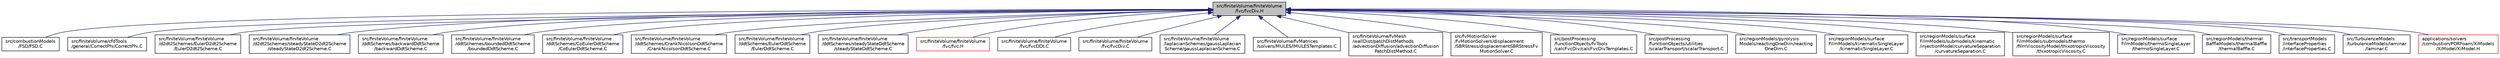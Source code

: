 digraph "src/finiteVolume/finiteVolume/fvc/fvcDiv.H"
{
  bgcolor="transparent";
  edge [fontname="Helvetica",fontsize="10",labelfontname="Helvetica",labelfontsize="10"];
  node [fontname="Helvetica",fontsize="10",shape=record];
  Node1 [label="src/finiteVolume/finiteVolume\l/fvc/fvcDiv.H",height=0.2,width=0.4,color="black", fillcolor="grey75", style="filled", fontcolor="black"];
  Node1 -> Node2 [dir="back",color="midnightblue",fontsize="10",style="solid",fontname="Helvetica"];
  Node2 [label="src/combustionModels\l/FSD/FSD.C",height=0.2,width=0.4,color="black",URL="$a04592.html"];
  Node1 -> Node3 [dir="back",color="midnightblue",fontsize="10",style="solid",fontname="Helvetica"];
  Node3 [label="src/finiteVolume/cfdTools\l/general/CorrectPhi/CorrectPhi.C",height=0.2,width=0.4,color="black",URL="$a05009.html"];
  Node1 -> Node4 [dir="back",color="midnightblue",fontsize="10",style="solid",fontname="Helvetica"];
  Node4 [label="src/finiteVolume/finiteVolume\l/d2dt2Schemes/EulerD2dt2Scheme\l/EulerD2dt2Scheme.C",height=0.2,width=0.4,color="black",URL="$a05571.html"];
  Node1 -> Node5 [dir="back",color="midnightblue",fontsize="10",style="solid",fontname="Helvetica"];
  Node5 [label="src/finiteVolume/finiteVolume\l/d2dt2Schemes/steadyStateD2dt2Scheme\l/steadyStateD2dt2Scheme.C",height=0.2,width=0.4,color="black",URL="$a05574.html"];
  Node1 -> Node6 [dir="back",color="midnightblue",fontsize="10",style="solid",fontname="Helvetica"];
  Node6 [label="src/finiteVolume/finiteVolume\l/ddtSchemes/backwardDdtScheme\l/backwardDdtScheme.C",height=0.2,width=0.4,color="black",URL="$a05577.html"];
  Node1 -> Node7 [dir="back",color="midnightblue",fontsize="10",style="solid",fontname="Helvetica"];
  Node7 [label="src/finiteVolume/finiteVolume\l/ddtSchemes/boundedDdtScheme\l/boundedDdtScheme.C",height=0.2,width=0.4,color="black",URL="$a05580.html"];
  Node1 -> Node8 [dir="back",color="midnightblue",fontsize="10",style="solid",fontname="Helvetica"];
  Node8 [label="src/finiteVolume/finiteVolume\l/ddtSchemes/CoEulerDdtScheme\l/CoEulerDdtScheme.C",height=0.2,width=0.4,color="black",URL="$a05583.html"];
  Node1 -> Node9 [dir="back",color="midnightblue",fontsize="10",style="solid",fontname="Helvetica"];
  Node9 [label="src/finiteVolume/finiteVolume\l/ddtSchemes/CrankNicolsonDdtScheme\l/CrankNicolsonDdtScheme.C",height=0.2,width=0.4,color="black",URL="$a05586.html"];
  Node1 -> Node10 [dir="back",color="midnightblue",fontsize="10",style="solid",fontname="Helvetica"];
  Node10 [label="src/finiteVolume/finiteVolume\l/ddtSchemes/EulerDdtScheme\l/EulerDdtScheme.C",height=0.2,width=0.4,color="black",URL="$a05592.html"];
  Node1 -> Node11 [dir="back",color="midnightblue",fontsize="10",style="solid",fontname="Helvetica"];
  Node11 [label="src/finiteVolume/finiteVolume\l/ddtSchemes/steadyStateDdtScheme\l/steadyStateDdtScheme.C",height=0.2,width=0.4,color="black",URL="$a05602.html"];
  Node1 -> Node12 [dir="back",color="midnightblue",fontsize="10",style="solid",fontname="Helvetica"];
  Node12 [label="src/finiteVolume/finiteVolume\l/fvc/fvc.H",height=0.2,width=0.4,color="red",URL="$a05613.html"];
  Node1 -> Node13 [dir="back",color="midnightblue",fontsize="10",style="solid",fontname="Helvetica"];
  Node13 [label="src/finiteVolume/finiteVolume\l/fvc/fvcDDt.C",height=0.2,width=0.4,color="black",URL="$a05622.html"];
  Node1 -> Node14 [dir="back",color="midnightblue",fontsize="10",style="solid",fontname="Helvetica"];
  Node14 [label="src/finiteVolume/finiteVolume\l/fvc/fvcDiv.C",height=0.2,width=0.4,color="black",URL="$a05626.html"];
  Node1 -> Node15 [dir="back",color="midnightblue",fontsize="10",style="solid",fontname="Helvetica"];
  Node15 [label="src/finiteVolume/finiteVolume\l/laplacianSchemes/gaussLaplacian\lScheme/gaussLaplacianScheme.C",height=0.2,width=0.4,color="black",URL="$a05699.html"];
  Node1 -> Node16 [dir="back",color="midnightblue",fontsize="10",style="solid",fontname="Helvetica"];
  Node16 [label="src/finiteVolume/fvMatrices\l/solvers/MULES/IMULESTemplates.C",height=0.2,width=0.4,color="black",URL="$a05743.html"];
  Node1 -> Node17 [dir="back",color="midnightblue",fontsize="10",style="solid",fontname="Helvetica"];
  Node17 [label="src/finiteVolume/fvMesh\l/wallDist/patchDistMethods\l/advectionDiffusion/advectionDiffusion\lPatchDistMethod.C",height=0.2,width=0.4,color="black",URL="$a05879.html"];
  Node1 -> Node18 [dir="back",color="midnightblue",fontsize="10",style="solid",fontname="Helvetica"];
  Node18 [label="src/fvMotionSolver\l/fvMotionSolvers/displacement\l/SBRStress/displacementSBRStressFv\lMotionSolver.C",height=0.2,width=0.4,color="black",URL="$a06122.html"];
  Node1 -> Node19 [dir="back",color="midnightblue",fontsize="10",style="solid",fontname="Helvetica"];
  Node19 [label="src/postProcessing\l/functionObjects/fvTools\l/calcFvcDiv/calcFvcDivTemplates.C",height=0.2,width=0.4,color="black",URL="$a09233.html"];
  Node1 -> Node20 [dir="back",color="midnightblue",fontsize="10",style="solid",fontname="Helvetica"];
  Node20 [label="src/postProcessing\l/functionObjects/utilities\l/scalarTransport/scalarTransport.C",height=0.2,width=0.4,color="black",URL="$a09328.html"];
  Node1 -> Node21 [dir="back",color="midnightblue",fontsize="10",style="solid",fontname="Helvetica"];
  Node21 [label="src/regionModels/pyrolysis\lModels/reactingOneDim/reacting\lOneDim.C",height=0.2,width=0.4,color="black",URL="$a09402.html"];
  Node1 -> Node22 [dir="back",color="midnightblue",fontsize="10",style="solid",fontname="Helvetica"];
  Node22 [label="src/regionModels/surface\lFilmModels/kinematicSingleLayer\l/kinematicSingleLayer.C",height=0.2,width=0.4,color="black",URL="$a09442.html"];
  Node1 -> Node23 [dir="back",color="midnightblue",fontsize="10",style="solid",fontname="Helvetica"];
  Node23 [label="src/regionModels/surface\lFilmModels/submodels/kinematic\l/injectionModel/curvatureSeparation\l/curvatureSeparation.C",height=0.2,width=0.4,color="black",URL="$a09471.html"];
  Node1 -> Node24 [dir="back",color="midnightblue",fontsize="10",style="solid",fontname="Helvetica"];
  Node24 [label="src/regionModels/surface\lFilmModels/submodels/thermo\l/filmViscosityModel/thixotropicViscosity\l/thixotropicViscosity.C",height=0.2,width=0.4,color="black",URL="$a09504.html"];
  Node1 -> Node25 [dir="back",color="midnightblue",fontsize="10",style="solid",fontname="Helvetica"];
  Node25 [label="src/regionModels/surface\lFilmModels/thermoSingleLayer\l/thermoSingleLayer.C",height=0.2,width=0.4,color="black",URL="$a09530.html"];
  Node1 -> Node26 [dir="back",color="midnightblue",fontsize="10",style="solid",fontname="Helvetica"];
  Node26 [label="src/regionModels/thermal\lBaffleModels/thermalBaffle\l/thermalBaffle.C",height=0.2,width=0.4,color="black",URL="$a09538.html"];
  Node1 -> Node27 [dir="back",color="midnightblue",fontsize="10",style="solid",fontname="Helvetica"];
  Node27 [label="src/transportModels\l/interfaceProperties\l/interfaceProperties.C",height=0.2,width=0.4,color="black",URL="$a10377.html"];
  Node1 -> Node28 [dir="back",color="midnightblue",fontsize="10",style="solid",fontname="Helvetica"];
  Node28 [label="src/TurbulenceModels\l/turbulenceModels/laminar\l/laminar.C",height=0.2,width=0.4,color="black",URL="$a04607.html"];
  Node1 -> Node29 [dir="back",color="midnightblue",fontsize="10",style="solid",fontname="Helvetica"];
  Node29 [label="applications/solvers\l/combustion/PDRFoam/XiModels\l/XiModel/XiModel.H",height=0.2,width=0.4,color="red",URL="$a03084.html"];
}
